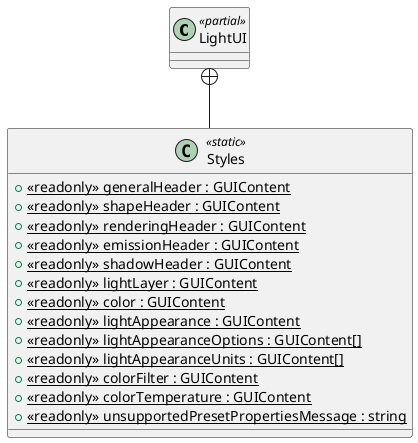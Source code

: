 @startuml
class LightUI <<partial>> {
}
class Styles <<static>> {
    + {static} <<readonly>> generalHeader : GUIContent
    + {static} <<readonly>> shapeHeader : GUIContent
    + {static} <<readonly>> renderingHeader : GUIContent
    + {static} <<readonly>> emissionHeader : GUIContent
    + {static} <<readonly>> shadowHeader : GUIContent
    + {static} <<readonly>> lightLayer : GUIContent
    + {static} <<readonly>> color : GUIContent
    + {static} <<readonly>> lightAppearance : GUIContent
    + {static} <<readonly>> lightAppearanceOptions : GUIContent[]
    + {static} <<readonly>> lightAppearanceUnits : GUIContent[]
    + {static} <<readonly>> colorFilter : GUIContent
    + {static} <<readonly>> colorTemperature : GUIContent
    + {static} <<readonly>> unsupportedPresetPropertiesMessage : string
}
LightUI +-- Styles
@enduml
